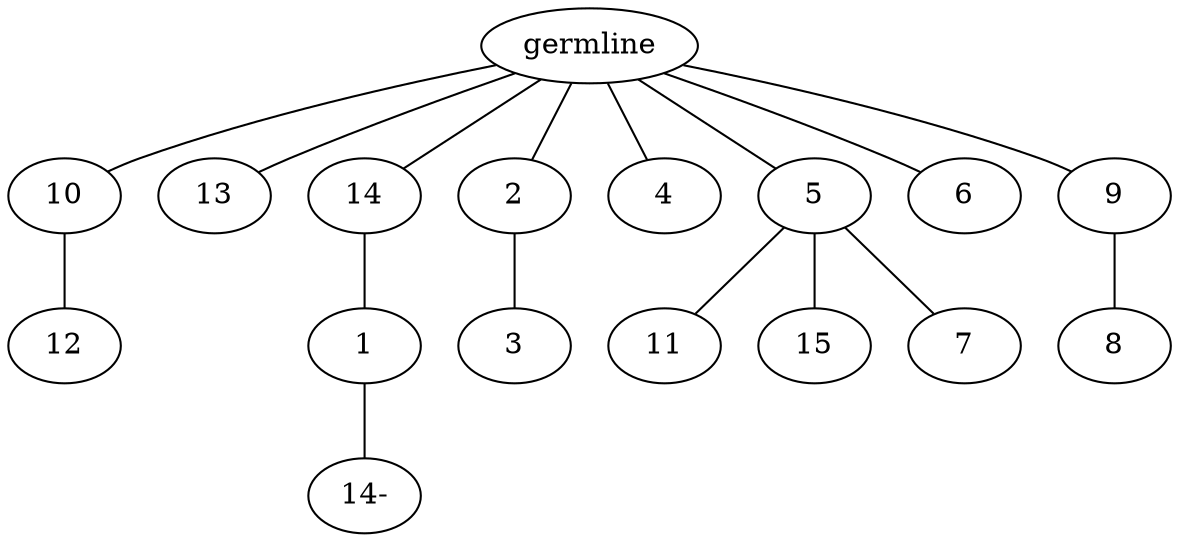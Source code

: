 graph tree {
    "139650424077184" [label="germline"];
    "139650424077568" [label="10"];
    "139650424739488" [label="12"];
    "139650424741216" [label="13"];
    "139650424738768" [label="14"];
    "139650424738864" [label="1"];
    "139650424078096" [label="14-"];
    "139650424741744" [label="2"];
    "139650424740976" [label="3"];
    "139650424741696" [label="4"];
    "139650424741840" [label="5"];
    "139650424740448" [label="11"];
    "139650424740544" [label="15"];
    "139650424741264" [label="7"];
    "139650424741120" [label="6"];
    "139650424739344" [label="9"];
    "139650424741072" [label="8"];
    "139650424077184" -- "139650424077568";
    "139650424077184" -- "139650424741216";
    "139650424077184" -- "139650424738768";
    "139650424077184" -- "139650424741744";
    "139650424077184" -- "139650424741696";
    "139650424077184" -- "139650424741840";
    "139650424077184" -- "139650424741120";
    "139650424077184" -- "139650424739344";
    "139650424077568" -- "139650424739488";
    "139650424738768" -- "139650424738864";
    "139650424738864" -- "139650424078096";
    "139650424741744" -- "139650424740976";
    "139650424741840" -- "139650424740448";
    "139650424741840" -- "139650424740544";
    "139650424741840" -- "139650424741264";
    "139650424739344" -- "139650424741072";
}
